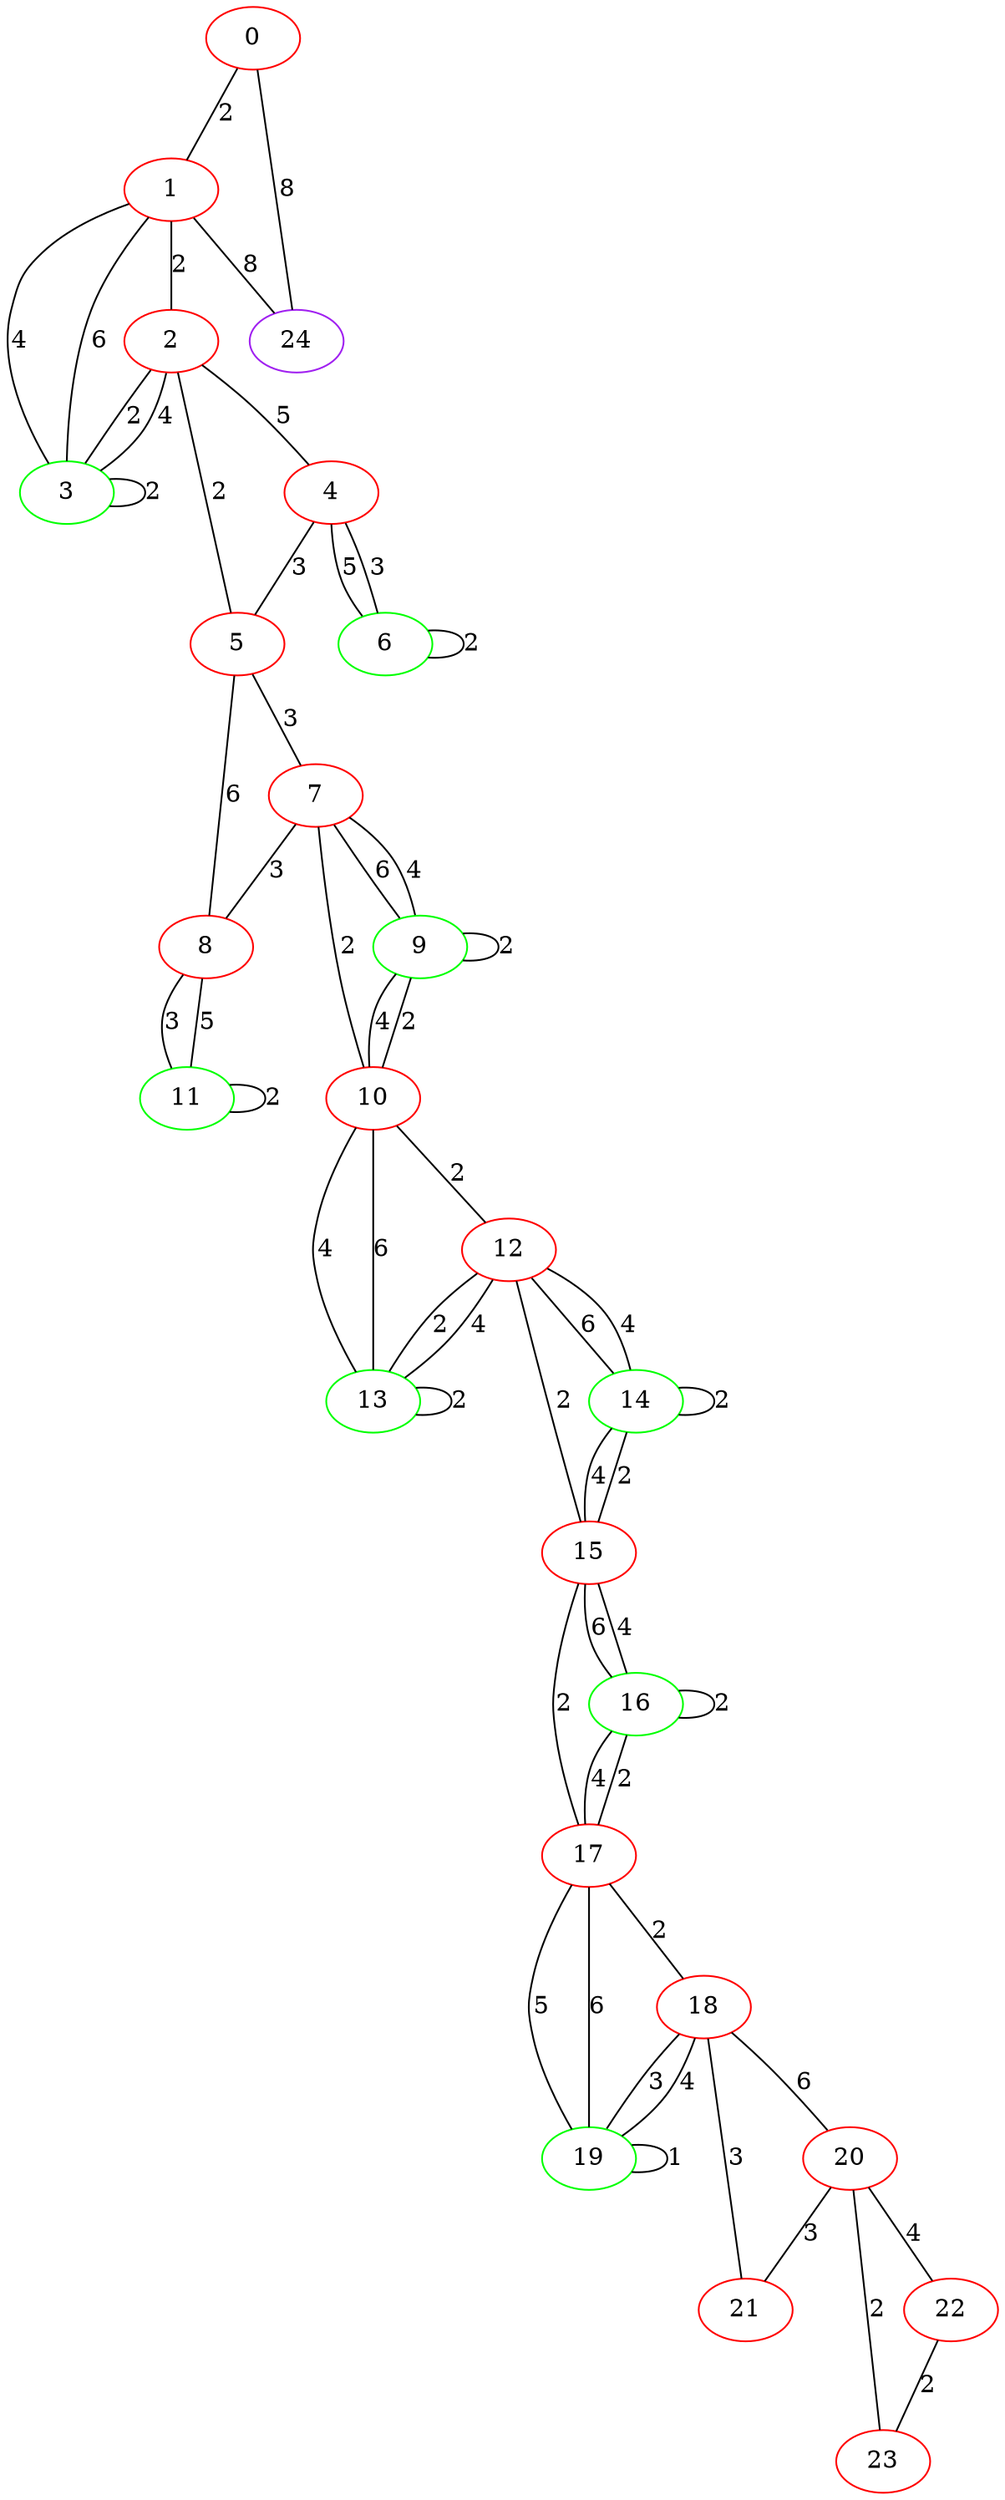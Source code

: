 graph "" {
0 [color=red, weight=1];
1 [color=red, weight=1];
2 [color=red, weight=1];
3 [color=green, weight=2];
4 [color=red, weight=1];
5 [color=red, weight=1];
6 [color=green, weight=2];
7 [color=red, weight=1];
8 [color=red, weight=1];
9 [color=green, weight=2];
10 [color=red, weight=1];
11 [color=green, weight=2];
12 [color=red, weight=1];
13 [color=green, weight=2];
14 [color=green, weight=2];
15 [color=red, weight=1];
16 [color=green, weight=2];
17 [color=red, weight=1];
18 [color=red, weight=1];
19 [color=green, weight=2];
20 [color=red, weight=1];
21 [color=red, weight=1];
22 [color=red, weight=1];
23 [color=red, weight=1];
24 [color=purple, weight=4];
0 -- 24  [key=0, label=8];
0 -- 1  [key=0, label=2];
1 -- 24  [key=0, label=8];
1 -- 2  [key=0, label=2];
1 -- 3  [key=0, label=4];
1 -- 3  [key=1, label=6];
2 -- 3  [key=0, label=2];
2 -- 3  [key=1, label=4];
2 -- 4  [key=0, label=5];
2 -- 5  [key=0, label=2];
3 -- 3  [key=0, label=2];
4 -- 5  [key=0, label=3];
4 -- 6  [key=0, label=5];
4 -- 6  [key=1, label=3];
5 -- 8  [key=0, label=6];
5 -- 7  [key=0, label=3];
6 -- 6  [key=0, label=2];
7 -- 8  [key=0, label=3];
7 -- 9  [key=0, label=6];
7 -- 9  [key=1, label=4];
7 -- 10  [key=0, label=2];
8 -- 11  [key=0, label=3];
8 -- 11  [key=1, label=5];
9 -- 9  [key=0, label=2];
9 -- 10  [key=0, label=4];
9 -- 10  [key=1, label=2];
10 -- 12  [key=0, label=2];
10 -- 13  [key=0, label=4];
10 -- 13  [key=1, label=6];
11 -- 11  [key=0, label=2];
12 -- 13  [key=0, label=2];
12 -- 13  [key=1, label=4];
12 -- 14  [key=0, label=6];
12 -- 14  [key=1, label=4];
12 -- 15  [key=0, label=2];
13 -- 13  [key=0, label=2];
14 -- 14  [key=0, label=2];
14 -- 15  [key=0, label=4];
14 -- 15  [key=1, label=2];
15 -- 16  [key=0, label=6];
15 -- 16  [key=1, label=4];
15 -- 17  [key=0, label=2];
16 -- 16  [key=0, label=2];
16 -- 17  [key=0, label=4];
16 -- 17  [key=1, label=2];
17 -- 18  [key=0, label=2];
17 -- 19  [key=0, label=5];
17 -- 19  [key=1, label=6];
18 -- 19  [key=0, label=3];
18 -- 19  [key=1, label=4];
18 -- 20  [key=0, label=6];
18 -- 21  [key=0, label=3];
19 -- 19  [key=0, label=1];
20 -- 21  [key=0, label=3];
20 -- 22  [key=0, label=4];
20 -- 23  [key=0, label=2];
22 -- 23  [key=0, label=2];
}
